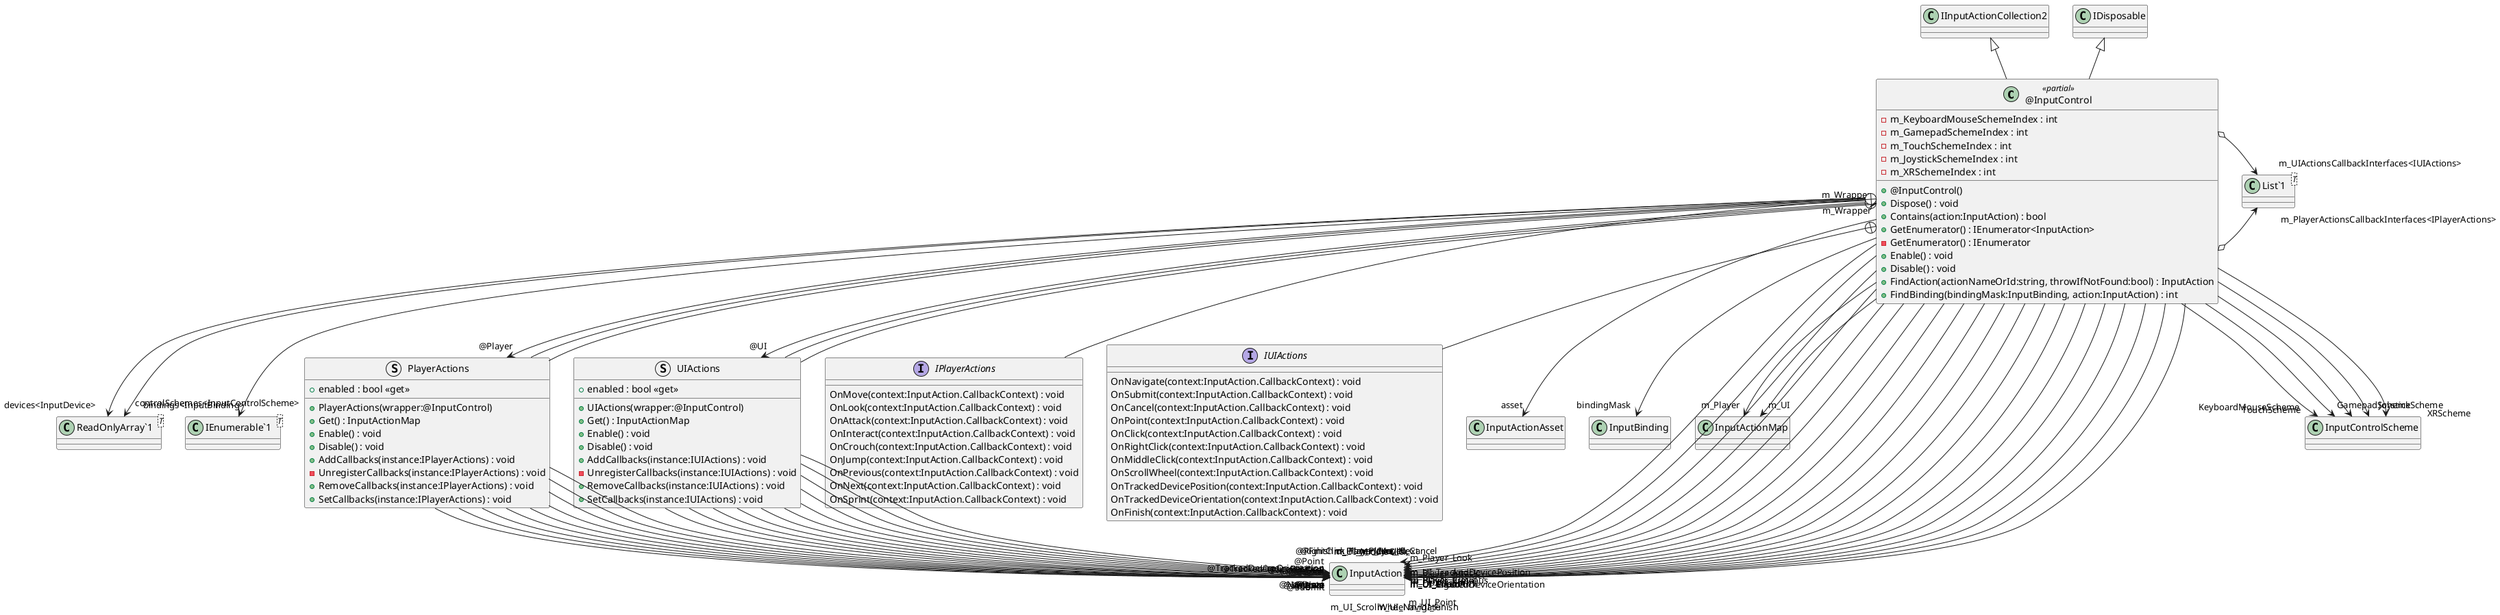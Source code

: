 @startuml
class "@InputControl" <<partial>> {
    + @InputControl()
    + Dispose() : void
    + Contains(action:InputAction) : bool
    + GetEnumerator() : IEnumerator<InputAction>
    - GetEnumerator() : IEnumerator
    + Enable() : void
    + Disable() : void
    + FindAction(actionNameOrId:string, throwIfNotFound:bool) : InputAction
    + FindBinding(bindingMask:InputBinding, action:InputAction) : int
    - m_KeyboardMouseSchemeIndex : int
    - m_GamepadSchemeIndex : int
    - m_TouchSchemeIndex : int
    - m_JoystickSchemeIndex : int
    - m_XRSchemeIndex : int
}
class "ReadOnlyArray`1"<T> {
}
class "IEnumerable`1"<T> {
}
class "List`1"<T> {
}
struct PlayerActions {
    + PlayerActions(wrapper:@InputControl)
    + Get() : InputActionMap
    + Enable() : void
    + Disable() : void
    + enabled : bool <<get>>
    + AddCallbacks(instance:IPlayerActions) : void
    - UnregisterCallbacks(instance:IPlayerActions) : void
    + RemoveCallbacks(instance:IPlayerActions) : void
    + SetCallbacks(instance:IPlayerActions) : void
}
struct UIActions {
    + UIActions(wrapper:@InputControl)
    + Get() : InputActionMap
    + Enable() : void
    + Disable() : void
    + enabled : bool <<get>>
    + AddCallbacks(instance:IUIActions) : void
    - UnregisterCallbacks(instance:IUIActions) : void
    + RemoveCallbacks(instance:IUIActions) : void
    + SetCallbacks(instance:IUIActions) : void
}
interface IPlayerActions {
    OnMove(context:InputAction.CallbackContext) : void
    OnLook(context:InputAction.CallbackContext) : void
    OnAttack(context:InputAction.CallbackContext) : void
    OnInteract(context:InputAction.CallbackContext) : void
    OnCrouch(context:InputAction.CallbackContext) : void
    OnJump(context:InputAction.CallbackContext) : void
    OnPrevious(context:InputAction.CallbackContext) : void
    OnNext(context:InputAction.CallbackContext) : void
    OnSprint(context:InputAction.CallbackContext) : void
}
interface IUIActions {
    OnNavigate(context:InputAction.CallbackContext) : void
    OnSubmit(context:InputAction.CallbackContext) : void
    OnCancel(context:InputAction.CallbackContext) : void
    OnPoint(context:InputAction.CallbackContext) : void
    OnClick(context:InputAction.CallbackContext) : void
    OnRightClick(context:InputAction.CallbackContext) : void
    OnMiddleClick(context:InputAction.CallbackContext) : void
    OnScrollWheel(context:InputAction.CallbackContext) : void
    OnTrackedDevicePosition(context:InputAction.CallbackContext) : void
    OnTrackedDeviceOrientation(context:InputAction.CallbackContext) : void
    OnFinish(context:InputAction.CallbackContext) : void
}
IInputActionCollection2 <|-- "@InputControl"
IDisposable <|-- "@InputControl"
"@InputControl" --> "asset" InputActionAsset
"@InputControl" --> "bindingMask" InputBinding
"@InputControl" --> "devices<InputDevice>" "ReadOnlyArray`1"
"@InputControl" --> "controlSchemes<InputControlScheme>" "ReadOnlyArray`1"
"@InputControl" --> "bindings<InputBinding>" "IEnumerable`1"
"@InputControl" --> "m_Player" InputActionMap
"@InputControl" o-> "m_PlayerActionsCallbackInterfaces<IPlayerActions>" "List`1"
"@InputControl" --> "m_Player_Move" InputAction
"@InputControl" --> "m_Player_Look" InputAction
"@InputControl" --> "m_Player_Attack" InputAction
"@InputControl" --> "m_Player_Interact" InputAction
"@InputControl" --> "m_Player_Crouch" InputAction
"@InputControl" --> "m_Player_Jump" InputAction
"@InputControl" --> "m_Player_Previous" InputAction
"@InputControl" --> "m_Player_Next" InputAction
"@InputControl" --> "m_Player_Sprint" InputAction
"@InputControl" --> "@Player" PlayerActions
"@InputControl" --> "m_UI" InputActionMap
"@InputControl" o-> "m_UIActionsCallbackInterfaces<IUIActions>" "List`1"
"@InputControl" --> "m_UI_Navigate" InputAction
"@InputControl" --> "m_UI_Submit" InputAction
"@InputControl" --> "m_UI_Cancel" InputAction
"@InputControl" --> "m_UI_Point" InputAction
"@InputControl" --> "m_UI_Click" InputAction
"@InputControl" --> "m_UI_RightClick" InputAction
"@InputControl" --> "m_UI_MiddleClick" InputAction
"@InputControl" --> "m_UI_ScrollWheel" InputAction
"@InputControl" --> "m_UI_TrackedDevicePosition" InputAction
"@InputControl" --> "m_UI_TrackedDeviceOrientation" InputAction
"@InputControl" --> "m_UI_Finish" InputAction
"@InputControl" --> "@UI" UIActions
"@InputControl" --> "KeyboardMouseScheme" InputControlScheme
"@InputControl" --> "GamepadScheme" InputControlScheme
"@InputControl" --> "TouchScheme" InputControlScheme
"@InputControl" --> "JoystickScheme" InputControlScheme
"@InputControl" --> "XRScheme" InputControlScheme
"@InputControl" +-- PlayerActions
PlayerActions --> "m_Wrapper" "@InputControl"
PlayerActions --> "@Move" InputAction
PlayerActions --> "@Look" InputAction
PlayerActions --> "@Attack" InputAction
PlayerActions --> "@Interact" InputAction
PlayerActions --> "@Crouch" InputAction
PlayerActions --> "@Jump" InputAction
PlayerActions --> "@Previous" InputAction
PlayerActions --> "@Next" InputAction
PlayerActions --> "@Sprint" InputAction
"@InputControl" +-- UIActions
UIActions --> "m_Wrapper" "@InputControl"
UIActions --> "@Navigate" InputAction
UIActions --> "@Submit" InputAction
UIActions --> "@Cancel" InputAction
UIActions --> "@Point" InputAction
UIActions --> "@Click" InputAction
UIActions --> "@RightClick" InputAction
UIActions --> "@MiddleClick" InputAction
UIActions --> "@ScrollWheel" InputAction
UIActions --> "@TrackedDevicePosition" InputAction
UIActions --> "@TrackedDeviceOrientation" InputAction
UIActions --> "@Finish" InputAction
"@InputControl" +-- IPlayerActions
"@InputControl" +-- IUIActions
@enduml
